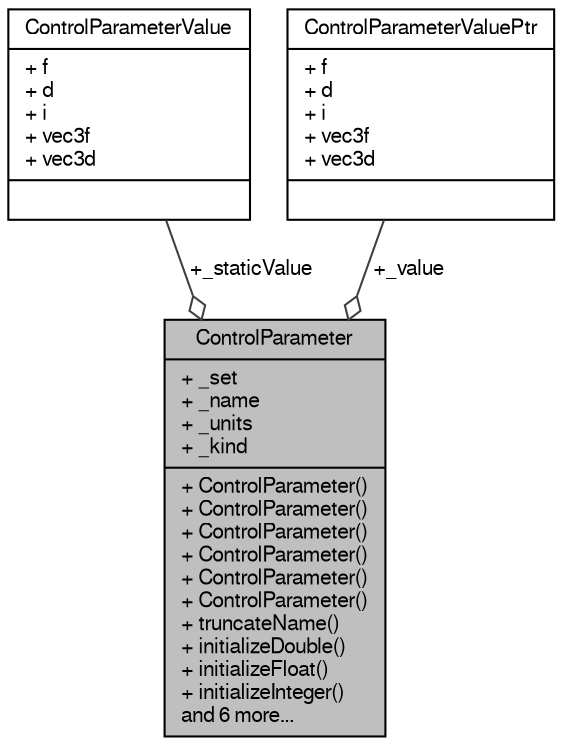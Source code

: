 digraph "ControlParameter"
{
  edge [fontname="FreeSans",fontsize="10",labelfontname="FreeSans",labelfontsize="10"];
  node [fontname="FreeSans",fontsize="10",shape=record];
  Node1 [label="{ControlParameter\n|+ _set\l+ _name\l+ _units\l+ _kind\l|+ ControlParameter()\l+ ControlParameter()\l+ ControlParameter()\l+ ControlParameter()\l+ ControlParameter()\l+ ControlParameter()\l+ truncateName()\l+ initializeDouble()\l+ initializeFloat()\l+ initializeInteger()\land 6 more...\l}",height=0.2,width=0.4,color="black", fillcolor="grey75", style="filled", fontcolor="black"];
  Node2 -> Node1 [color="grey25",fontsize="10",style="solid",label=" +_staticValue" ,arrowhead="odiamond",fontname="FreeSans"];
  Node2 [label="{ControlParameterValue\n|+ f\l+ d\l+ i\l+ vec3f\l+ vec3d\l|}",height=0.2,width=0.4,color="black", fillcolor="white", style="filled",URL="$df/df2/union_control_parameter_value.html"];
  Node3 -> Node1 [color="grey25",fontsize="10",style="solid",label=" +_value" ,arrowhead="odiamond",fontname="FreeSans"];
  Node3 [label="{ControlParameterValuePtr\n|+ f\l+ d\l+ i\l+ vec3f\l+ vec3d\l|}",height=0.2,width=0.4,color="black", fillcolor="white", style="filled",URL="$de/de5/union_control_parameter_value_ptr.html"];
}
